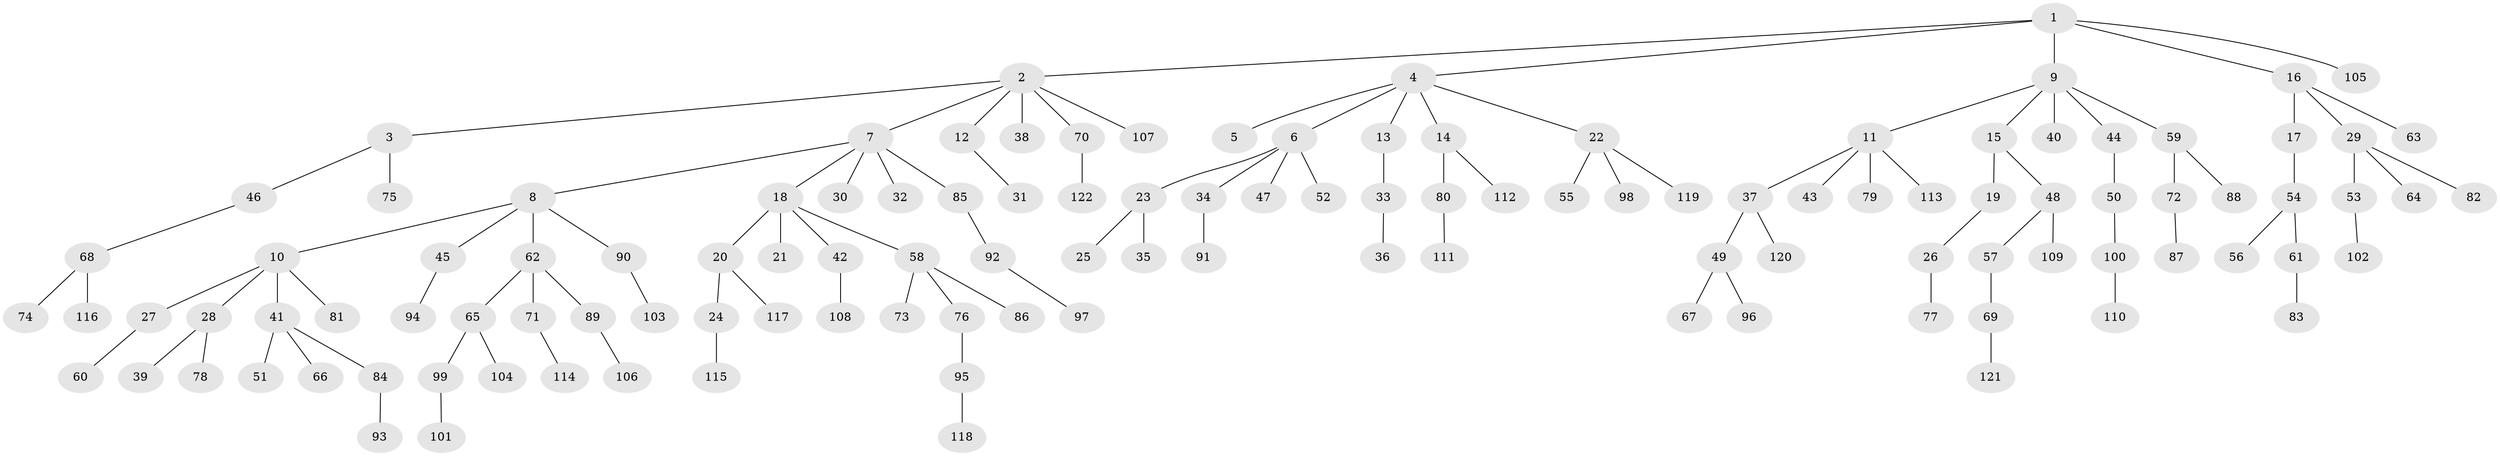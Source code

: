 // coarse degree distribution, {2: 0.2328767123287671, 4: 0.0136986301369863, 1: 0.684931506849315, 10: 0.0136986301369863, 3: 0.0136986301369863, 21: 0.0136986301369863, 17: 0.0136986301369863, 5: 0.0136986301369863}
// Generated by graph-tools (version 1.1) at 2025/56/03/04/25 21:56:16]
// undirected, 122 vertices, 121 edges
graph export_dot {
graph [start="1"]
  node [color=gray90,style=filled];
  1;
  2;
  3;
  4;
  5;
  6;
  7;
  8;
  9;
  10;
  11;
  12;
  13;
  14;
  15;
  16;
  17;
  18;
  19;
  20;
  21;
  22;
  23;
  24;
  25;
  26;
  27;
  28;
  29;
  30;
  31;
  32;
  33;
  34;
  35;
  36;
  37;
  38;
  39;
  40;
  41;
  42;
  43;
  44;
  45;
  46;
  47;
  48;
  49;
  50;
  51;
  52;
  53;
  54;
  55;
  56;
  57;
  58;
  59;
  60;
  61;
  62;
  63;
  64;
  65;
  66;
  67;
  68;
  69;
  70;
  71;
  72;
  73;
  74;
  75;
  76;
  77;
  78;
  79;
  80;
  81;
  82;
  83;
  84;
  85;
  86;
  87;
  88;
  89;
  90;
  91;
  92;
  93;
  94;
  95;
  96;
  97;
  98;
  99;
  100;
  101;
  102;
  103;
  104;
  105;
  106;
  107;
  108;
  109;
  110;
  111;
  112;
  113;
  114;
  115;
  116;
  117;
  118;
  119;
  120;
  121;
  122;
  1 -- 2;
  1 -- 4;
  1 -- 9;
  1 -- 16;
  1 -- 105;
  2 -- 3;
  2 -- 7;
  2 -- 12;
  2 -- 38;
  2 -- 70;
  2 -- 107;
  3 -- 46;
  3 -- 75;
  4 -- 5;
  4 -- 6;
  4 -- 13;
  4 -- 14;
  4 -- 22;
  6 -- 23;
  6 -- 34;
  6 -- 47;
  6 -- 52;
  7 -- 8;
  7 -- 18;
  7 -- 30;
  7 -- 32;
  7 -- 85;
  8 -- 10;
  8 -- 45;
  8 -- 62;
  8 -- 90;
  9 -- 11;
  9 -- 15;
  9 -- 40;
  9 -- 44;
  9 -- 59;
  10 -- 27;
  10 -- 28;
  10 -- 41;
  10 -- 81;
  11 -- 37;
  11 -- 43;
  11 -- 79;
  11 -- 113;
  12 -- 31;
  13 -- 33;
  14 -- 80;
  14 -- 112;
  15 -- 19;
  15 -- 48;
  16 -- 17;
  16 -- 29;
  16 -- 63;
  17 -- 54;
  18 -- 20;
  18 -- 21;
  18 -- 42;
  18 -- 58;
  19 -- 26;
  20 -- 24;
  20 -- 117;
  22 -- 55;
  22 -- 98;
  22 -- 119;
  23 -- 25;
  23 -- 35;
  24 -- 115;
  26 -- 77;
  27 -- 60;
  28 -- 39;
  28 -- 78;
  29 -- 53;
  29 -- 64;
  29 -- 82;
  33 -- 36;
  34 -- 91;
  37 -- 49;
  37 -- 120;
  41 -- 51;
  41 -- 66;
  41 -- 84;
  42 -- 108;
  44 -- 50;
  45 -- 94;
  46 -- 68;
  48 -- 57;
  48 -- 109;
  49 -- 67;
  49 -- 96;
  50 -- 100;
  53 -- 102;
  54 -- 56;
  54 -- 61;
  57 -- 69;
  58 -- 73;
  58 -- 76;
  58 -- 86;
  59 -- 72;
  59 -- 88;
  61 -- 83;
  62 -- 65;
  62 -- 71;
  62 -- 89;
  65 -- 99;
  65 -- 104;
  68 -- 74;
  68 -- 116;
  69 -- 121;
  70 -- 122;
  71 -- 114;
  72 -- 87;
  76 -- 95;
  80 -- 111;
  84 -- 93;
  85 -- 92;
  89 -- 106;
  90 -- 103;
  92 -- 97;
  95 -- 118;
  99 -- 101;
  100 -- 110;
}
